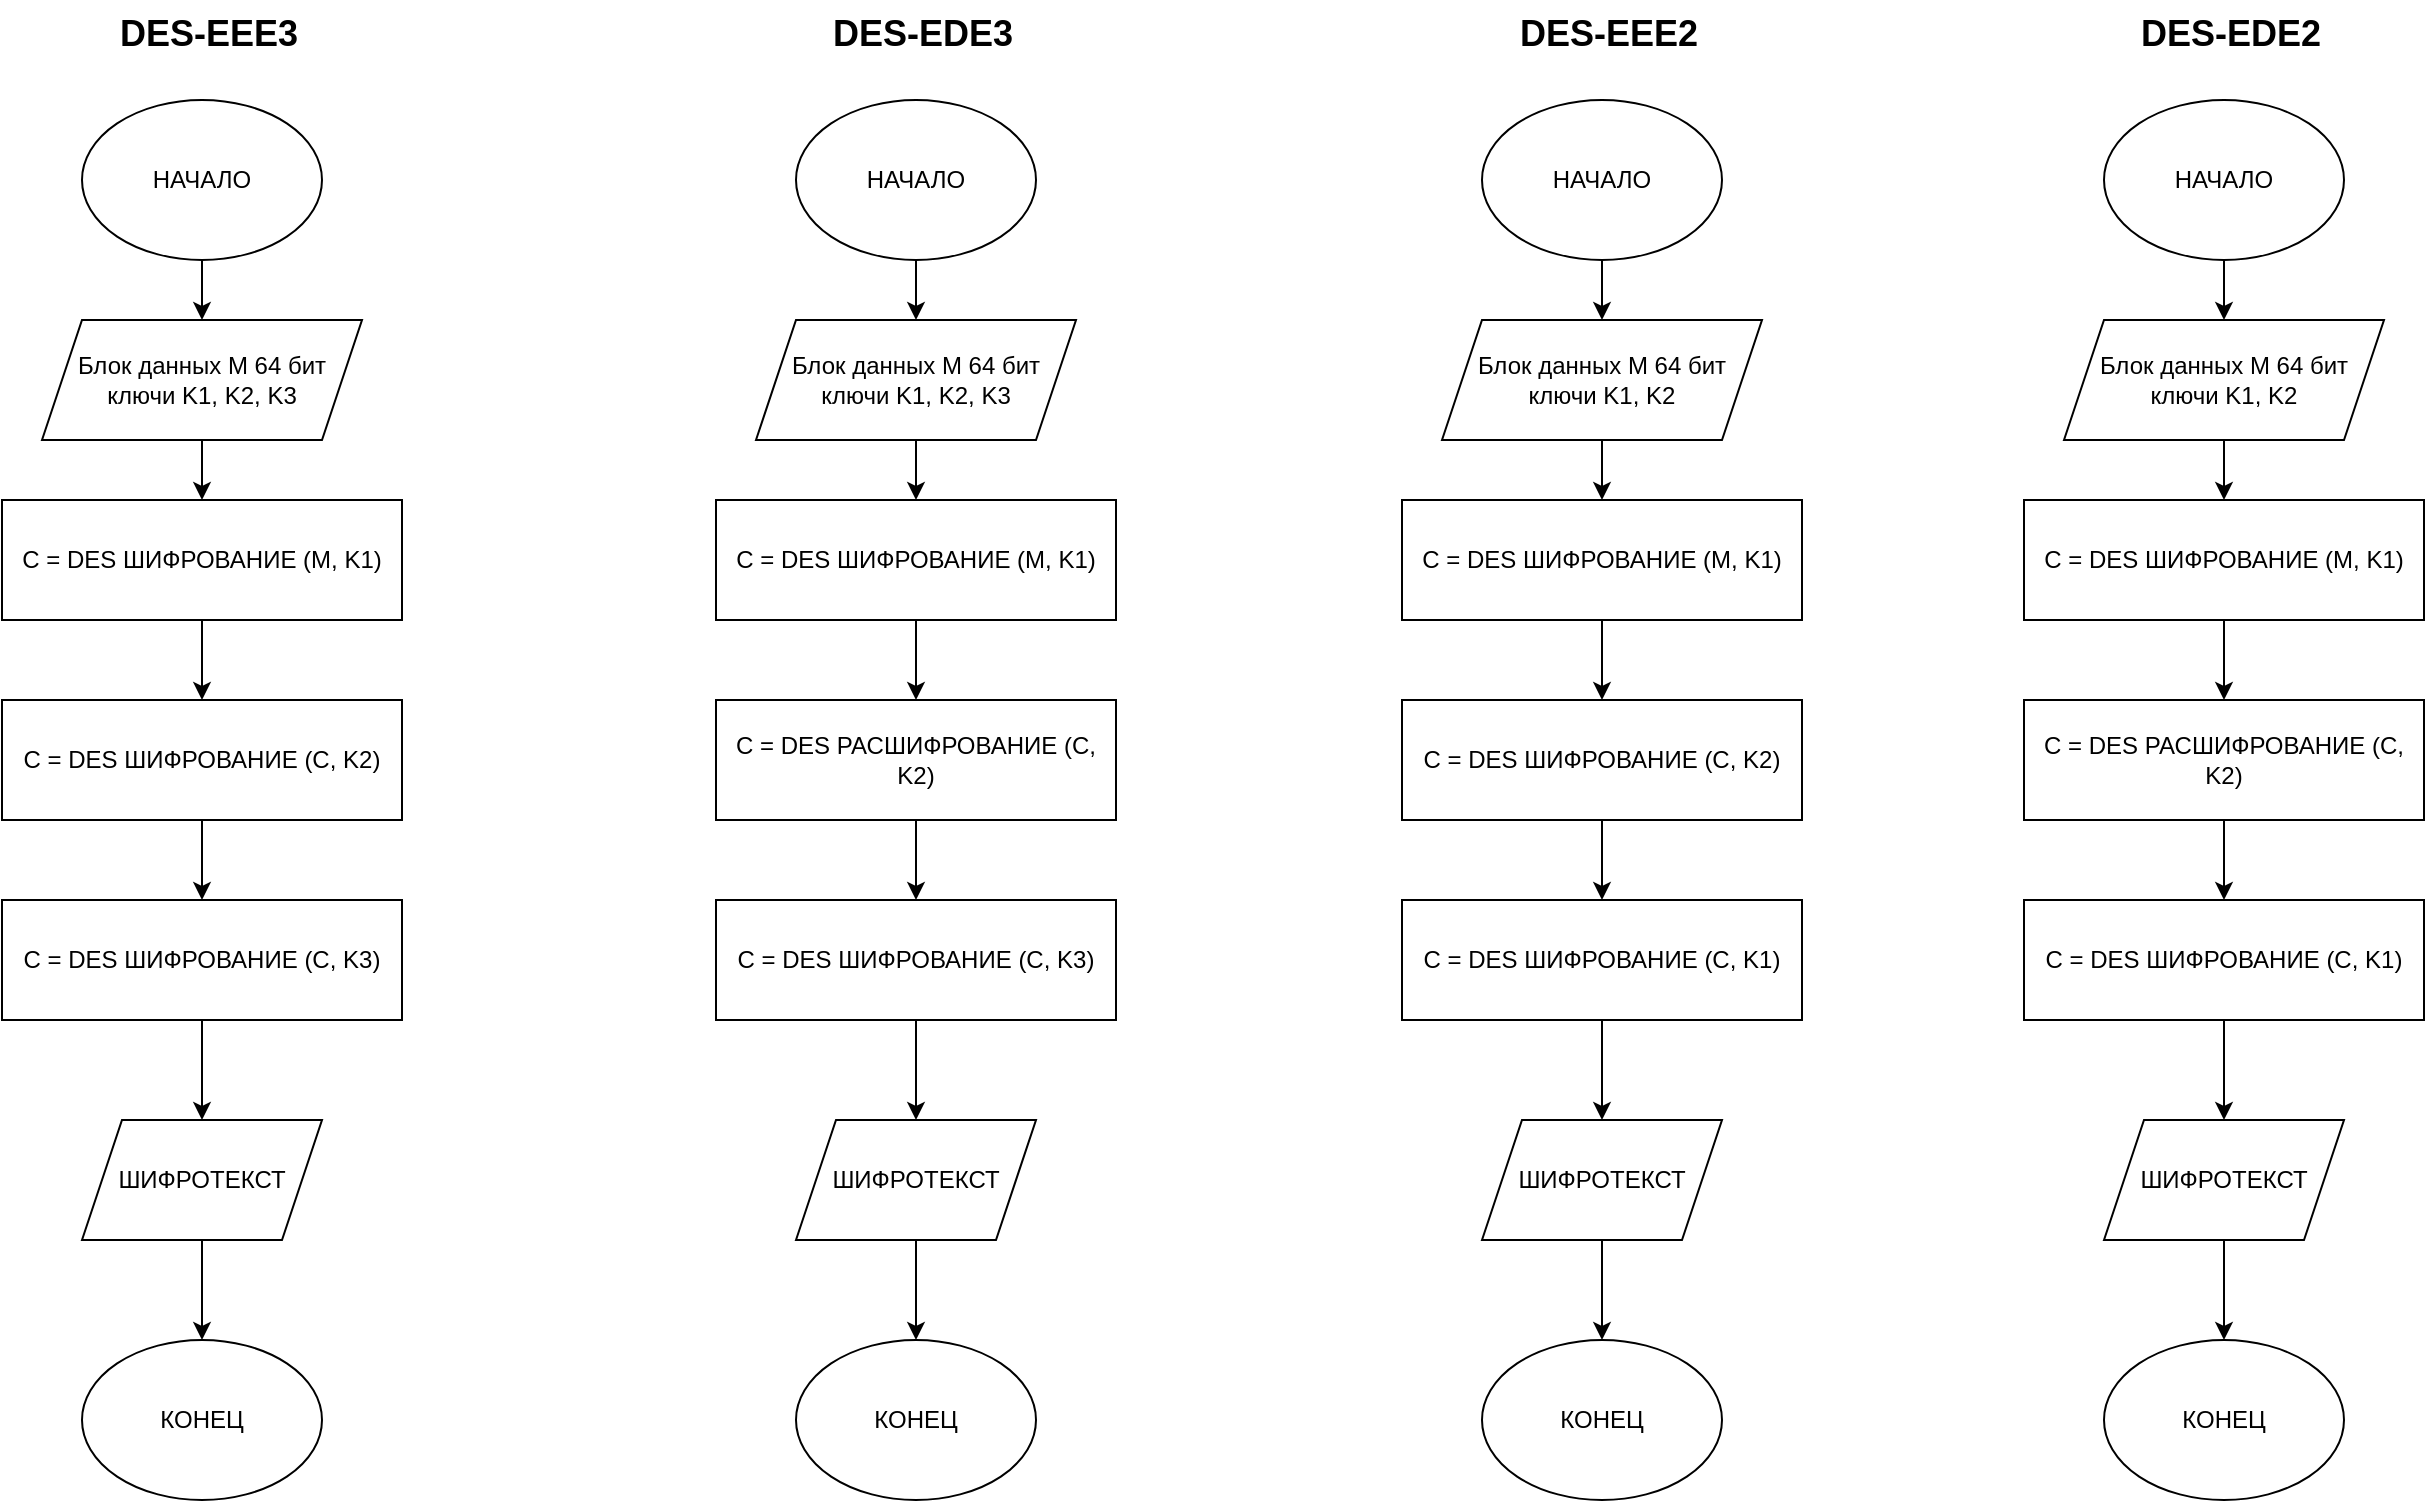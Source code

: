 <mxfile>
    <diagram id="S9_ol3plgFHYAdwla_OP" name="Page-1">
        <mxGraphModel dx="2530" dy="1198" grid="0" gridSize="10" guides="1" tooltips="1" connect="1" arrows="1" fold="1" page="1" pageScale="1" pageWidth="850" pageHeight="1100" background="#FFFFFF" math="0" shadow="0">
            <root>
                <mxCell id="0"/>
                <mxCell id="1" parent="0"/>
                <mxCell id="4" style="edgeStyle=none;html=1;exitX=0.5;exitY=1;exitDx=0;exitDy=0;entryX=0.5;entryY=0;entryDx=0;entryDy=0;fillColor=none;strokeColor=#000000;fontColor=#000000;labelBackgroundColor=none;" parent="1" source="2" target="3" edge="1">
                    <mxGeometry relative="1" as="geometry"/>
                </mxCell>
                <mxCell id="2" value="НАЧАЛО" style="ellipse;whiteSpace=wrap;html=1;fillColor=none;strokeColor=#000000;fontColor=#000000;labelBackgroundColor=none;" parent="1" vertex="1">
                    <mxGeometry x="-19" y="90" width="120" height="80" as="geometry"/>
                </mxCell>
                <mxCell id="6" value="" style="edgeStyle=none;html=1;entryX=0.5;entryY=0;entryDx=0;entryDy=0;fillColor=none;strokeColor=#000000;fontColor=#000000;labelBackgroundColor=none;" parent="1" source="3" target="13" edge="1">
                    <mxGeometry relative="1" as="geometry">
                        <mxPoint x="41" y="280" as="targetPoint"/>
                    </mxGeometry>
                </mxCell>
                <mxCell id="3" value="Блок данных M 64 бит&lt;br&gt;ключи K1, K2, K3" style="shape=parallelogram;perimeter=parallelogramPerimeter;whiteSpace=wrap;html=1;fixedSize=1;fillColor=none;strokeColor=#000000;fontColor=#000000;labelBackgroundColor=none;" parent="1" vertex="1">
                    <mxGeometry x="-39" y="200" width="160" height="60" as="geometry"/>
                </mxCell>
                <mxCell id="8" value="" style="edgeStyle=none;html=1;exitX=0.5;exitY=1;exitDx=0;exitDy=0;entryX=0.5;entryY=0;entryDx=0;entryDy=0;fillColor=none;strokeColor=#000000;fontColor=#000000;labelBackgroundColor=none;" parent="1" source="13" target="14" edge="1">
                    <mxGeometry relative="1" as="geometry">
                        <mxPoint x="41" y="360" as="sourcePoint"/>
                        <mxPoint x="41" y="380" as="targetPoint"/>
                    </mxGeometry>
                </mxCell>
                <mxCell id="10" value="" style="edgeStyle=none;html=1;exitX=0.5;exitY=1;exitDx=0;exitDy=0;entryX=0.5;entryY=0;entryDx=0;entryDy=0;fillColor=none;strokeColor=#000000;fontColor=#000000;labelBackgroundColor=none;" parent="1" source="14" target="15" edge="1">
                    <mxGeometry relative="1" as="geometry">
                        <mxPoint x="41" y="460" as="sourcePoint"/>
                        <mxPoint x="41" y="480" as="targetPoint"/>
                    </mxGeometry>
                </mxCell>
                <mxCell id="12" style="edgeStyle=none;html=1;exitX=0.5;exitY=1;exitDx=0;exitDy=0;entryX=0.5;entryY=0;entryDx=0;entryDy=0;fillColor=none;strokeColor=#000000;fontColor=#000000;labelBackgroundColor=none;" parent="1" source="15" target="11" edge="1">
                    <mxGeometry relative="1" as="geometry">
                        <mxPoint x="41" y="560" as="sourcePoint"/>
                        <Array as="points"/>
                    </mxGeometry>
                </mxCell>
                <mxCell id="17" style="edgeStyle=none;html=1;entryX=0.5;entryY=0;entryDx=0;entryDy=0;fillColor=none;strokeColor=#000000;fontColor=#000000;labelBackgroundColor=none;" parent="1" source="11" target="18" edge="1">
                    <mxGeometry relative="1" as="geometry">
                        <mxPoint x="41" y="710" as="targetPoint"/>
                    </mxGeometry>
                </mxCell>
                <mxCell id="11" value="ШИФРОТЕКСТ" style="shape=parallelogram;perimeter=parallelogramPerimeter;whiteSpace=wrap;html=1;fixedSize=1;fillColor=none;strokeColor=#000000;fontColor=#000000;labelBackgroundColor=none;" parent="1" vertex="1">
                    <mxGeometry x="-19" y="600" width="120" height="60" as="geometry"/>
                </mxCell>
                <mxCell id="13" value="C = DES ШИФРОВАНИЕ (M, K1)" style="rounded=0;whiteSpace=wrap;html=1;fillColor=none;strokeColor=#000000;fontColor=#000000;labelBackgroundColor=none;" parent="1" vertex="1">
                    <mxGeometry x="-59" y="290" width="200" height="60" as="geometry"/>
                </mxCell>
                <mxCell id="14" value="C = DES ШИФРОВАНИЕ (С, K2)" style="rounded=0;whiteSpace=wrap;html=1;fillColor=none;strokeColor=#000000;fontColor=#000000;labelBackgroundColor=none;" parent="1" vertex="1">
                    <mxGeometry x="-59" y="390" width="200" height="60" as="geometry"/>
                </mxCell>
                <mxCell id="15" value="C = DES ШИФРОВАНИЕ (С, K3)" style="rounded=0;whiteSpace=wrap;html=1;fillColor=none;strokeColor=#000000;fontColor=#000000;labelBackgroundColor=none;" parent="1" vertex="1">
                    <mxGeometry x="-59" y="490" width="200" height="60" as="geometry"/>
                </mxCell>
                <mxCell id="18" value="КОНЕЦ" style="ellipse;whiteSpace=wrap;html=1;fillColor=none;strokeColor=#000000;fontColor=#000000;labelBackgroundColor=none;" parent="1" vertex="1">
                    <mxGeometry x="-19" y="710" width="120" height="80" as="geometry"/>
                </mxCell>
                <mxCell id="19" style="edgeStyle=none;html=1;exitX=0.5;exitY=1;exitDx=0;exitDy=0;entryX=0.5;entryY=0;entryDx=0;entryDy=0;fillColor=none;strokeColor=#000000;fontColor=#000000;labelBackgroundColor=none;" parent="1" source="20" target="22" edge="1">
                    <mxGeometry relative="1" as="geometry"/>
                </mxCell>
                <mxCell id="20" value="НАЧАЛО" style="ellipse;whiteSpace=wrap;html=1;fillColor=none;strokeColor=#000000;fontColor=#000000;labelBackgroundColor=none;" parent="1" vertex="1">
                    <mxGeometry x="338" y="90" width="120" height="80" as="geometry"/>
                </mxCell>
                <mxCell id="21" value="" style="edgeStyle=none;html=1;entryX=0.5;entryY=0;entryDx=0;entryDy=0;fillColor=none;strokeColor=#000000;fontColor=#000000;labelBackgroundColor=none;" parent="1" source="22" target="28" edge="1">
                    <mxGeometry relative="1" as="geometry">
                        <mxPoint x="398" y="280" as="targetPoint"/>
                    </mxGeometry>
                </mxCell>
                <mxCell id="22" value="Блок данных M 64 бит&lt;br&gt;ключи K1, K2, K3" style="shape=parallelogram;perimeter=parallelogramPerimeter;whiteSpace=wrap;html=1;fixedSize=1;fillColor=none;strokeColor=#000000;fontColor=#000000;labelBackgroundColor=none;" parent="1" vertex="1">
                    <mxGeometry x="318" y="200" width="160" height="60" as="geometry"/>
                </mxCell>
                <mxCell id="23" value="" style="edgeStyle=none;html=1;exitX=0.5;exitY=1;exitDx=0;exitDy=0;entryX=0.5;entryY=0;entryDx=0;entryDy=0;fillColor=none;strokeColor=#000000;fontColor=#000000;labelBackgroundColor=none;" parent="1" source="28" target="29" edge="1">
                    <mxGeometry relative="1" as="geometry">
                        <mxPoint x="398" y="360" as="sourcePoint"/>
                        <mxPoint x="398" y="380" as="targetPoint"/>
                    </mxGeometry>
                </mxCell>
                <mxCell id="24" value="" style="edgeStyle=none;html=1;exitX=0.5;exitY=1;exitDx=0;exitDy=0;entryX=0.5;entryY=0;entryDx=0;entryDy=0;fillColor=none;strokeColor=#000000;fontColor=#000000;labelBackgroundColor=none;" parent="1" source="29" target="30" edge="1">
                    <mxGeometry relative="1" as="geometry">
                        <mxPoint x="398" y="460" as="sourcePoint"/>
                        <mxPoint x="398" y="480" as="targetPoint"/>
                    </mxGeometry>
                </mxCell>
                <mxCell id="25" style="edgeStyle=none;html=1;exitX=0.5;exitY=1;exitDx=0;exitDy=0;entryX=0.5;entryY=0;entryDx=0;entryDy=0;fillColor=none;strokeColor=#000000;fontColor=#000000;labelBackgroundColor=none;" parent="1" source="30" target="27" edge="1">
                    <mxGeometry relative="1" as="geometry">
                        <mxPoint x="398" y="560" as="sourcePoint"/>
                        <Array as="points"/>
                    </mxGeometry>
                </mxCell>
                <mxCell id="26" style="edgeStyle=none;html=1;entryX=0.5;entryY=0;entryDx=0;entryDy=0;fillColor=none;strokeColor=#000000;fontColor=#000000;labelBackgroundColor=none;" parent="1" source="27" target="31" edge="1">
                    <mxGeometry relative="1" as="geometry">
                        <mxPoint x="398" y="710" as="targetPoint"/>
                    </mxGeometry>
                </mxCell>
                <mxCell id="27" value="ШИФРОТЕКСТ" style="shape=parallelogram;perimeter=parallelogramPerimeter;whiteSpace=wrap;html=1;fixedSize=1;fillColor=none;strokeColor=#000000;fontColor=#000000;labelBackgroundColor=none;" parent="1" vertex="1">
                    <mxGeometry x="338" y="600" width="120" height="60" as="geometry"/>
                </mxCell>
                <mxCell id="28" value="C = DES ШИФРОВАНИЕ (M, K1)" style="rounded=0;whiteSpace=wrap;html=1;fillColor=none;strokeColor=#000000;fontColor=#000000;labelBackgroundColor=none;" parent="1" vertex="1">
                    <mxGeometry x="298" y="290" width="200" height="60" as="geometry"/>
                </mxCell>
                <mxCell id="29" value="C = DES РАСШИФРОВАНИЕ (С, K2)" style="rounded=0;whiteSpace=wrap;html=1;fillColor=none;strokeColor=#000000;fontColor=#000000;labelBackgroundColor=none;" parent="1" vertex="1">
                    <mxGeometry x="298" y="390" width="200" height="60" as="geometry"/>
                </mxCell>
                <mxCell id="30" value="C = DES ШИФРОВАНИЕ (С, K3)" style="rounded=0;whiteSpace=wrap;html=1;fillColor=none;strokeColor=#000000;fontColor=#000000;labelBackgroundColor=none;" parent="1" vertex="1">
                    <mxGeometry x="298" y="490" width="200" height="60" as="geometry"/>
                </mxCell>
                <mxCell id="31" value="КОНЕЦ" style="ellipse;whiteSpace=wrap;html=1;fillColor=none;strokeColor=#000000;fontColor=#000000;labelBackgroundColor=none;" parent="1" vertex="1">
                    <mxGeometry x="338" y="710" width="120" height="80" as="geometry"/>
                </mxCell>
                <mxCell id="32" style="edgeStyle=none;html=1;exitX=0.5;exitY=1;exitDx=0;exitDy=0;entryX=0.5;entryY=0;entryDx=0;entryDy=0;fillColor=none;strokeColor=#000000;fontColor=#000000;labelBackgroundColor=none;" parent="1" source="33" target="35" edge="1">
                    <mxGeometry relative="1" as="geometry"/>
                </mxCell>
                <mxCell id="33" value="НАЧАЛО" style="ellipse;whiteSpace=wrap;html=1;fillColor=none;strokeColor=#000000;fontColor=#000000;labelBackgroundColor=none;" parent="1" vertex="1">
                    <mxGeometry x="681" y="90" width="120" height="80" as="geometry"/>
                </mxCell>
                <mxCell id="34" value="" style="edgeStyle=none;html=1;entryX=0.5;entryY=0;entryDx=0;entryDy=0;fillColor=none;strokeColor=#000000;fontColor=#000000;labelBackgroundColor=none;" parent="1" source="35" target="41" edge="1">
                    <mxGeometry relative="1" as="geometry">
                        <mxPoint x="741" y="280" as="targetPoint"/>
                    </mxGeometry>
                </mxCell>
                <mxCell id="35" value="Блок данных M 64 бит&lt;br&gt;ключи K1, K2" style="shape=parallelogram;perimeter=parallelogramPerimeter;whiteSpace=wrap;html=1;fixedSize=1;fillColor=none;strokeColor=#000000;fontColor=#000000;labelBackgroundColor=none;" parent="1" vertex="1">
                    <mxGeometry x="661" y="200" width="160" height="60" as="geometry"/>
                </mxCell>
                <mxCell id="36" value="" style="edgeStyle=none;html=1;exitX=0.5;exitY=1;exitDx=0;exitDy=0;entryX=0.5;entryY=0;entryDx=0;entryDy=0;fillColor=none;strokeColor=#000000;fontColor=#000000;labelBackgroundColor=none;" parent="1" source="41" target="42" edge="1">
                    <mxGeometry relative="1" as="geometry">
                        <mxPoint x="741" y="360" as="sourcePoint"/>
                        <mxPoint x="741" y="380" as="targetPoint"/>
                    </mxGeometry>
                </mxCell>
                <mxCell id="37" value="" style="edgeStyle=none;html=1;exitX=0.5;exitY=1;exitDx=0;exitDy=0;entryX=0.5;entryY=0;entryDx=0;entryDy=0;fillColor=none;strokeColor=#000000;fontColor=#000000;labelBackgroundColor=none;" parent="1" source="42" target="43" edge="1">
                    <mxGeometry relative="1" as="geometry">
                        <mxPoint x="741" y="460" as="sourcePoint"/>
                        <mxPoint x="741" y="480" as="targetPoint"/>
                    </mxGeometry>
                </mxCell>
                <mxCell id="38" style="edgeStyle=none;html=1;exitX=0.5;exitY=1;exitDx=0;exitDy=0;entryX=0.5;entryY=0;entryDx=0;entryDy=0;fillColor=none;strokeColor=#000000;fontColor=#000000;labelBackgroundColor=none;" parent="1" source="43" target="40" edge="1">
                    <mxGeometry relative="1" as="geometry">
                        <mxPoint x="741" y="560" as="sourcePoint"/>
                        <Array as="points"/>
                    </mxGeometry>
                </mxCell>
                <mxCell id="39" style="edgeStyle=none;html=1;entryX=0.5;entryY=0;entryDx=0;entryDy=0;fillColor=none;strokeColor=#000000;fontColor=#000000;labelBackgroundColor=none;" parent="1" source="40" target="44" edge="1">
                    <mxGeometry relative="1" as="geometry">
                        <mxPoint x="741" y="710" as="targetPoint"/>
                    </mxGeometry>
                </mxCell>
                <mxCell id="40" value="ШИФРОТЕКСТ" style="shape=parallelogram;perimeter=parallelogramPerimeter;whiteSpace=wrap;html=1;fixedSize=1;fillColor=none;strokeColor=#000000;fontColor=#000000;labelBackgroundColor=none;" parent="1" vertex="1">
                    <mxGeometry x="681" y="600" width="120" height="60" as="geometry"/>
                </mxCell>
                <mxCell id="41" value="C = DES ШИФРОВАНИЕ (M, K1)" style="rounded=0;whiteSpace=wrap;html=1;fillColor=none;strokeColor=#000000;fontColor=#000000;labelBackgroundColor=none;" parent="1" vertex="1">
                    <mxGeometry x="641" y="290" width="200" height="60" as="geometry"/>
                </mxCell>
                <mxCell id="42" value="C = DES ШИФРОВАНИЕ (С, K2)" style="rounded=0;whiteSpace=wrap;html=1;fillColor=none;strokeColor=#000000;fontColor=#000000;labelBackgroundColor=none;" parent="1" vertex="1">
                    <mxGeometry x="641" y="390" width="200" height="60" as="geometry"/>
                </mxCell>
                <mxCell id="43" value="C = DES ШИФРОВАНИЕ (С, K1)" style="rounded=0;whiteSpace=wrap;html=1;fillColor=none;strokeColor=#000000;fontColor=#000000;labelBackgroundColor=none;" parent="1" vertex="1">
                    <mxGeometry x="641" y="490" width="200" height="60" as="geometry"/>
                </mxCell>
                <mxCell id="44" value="КОНЕЦ" style="ellipse;whiteSpace=wrap;html=1;fillColor=none;strokeColor=#000000;fontColor=#000000;labelBackgroundColor=none;" parent="1" vertex="1">
                    <mxGeometry x="681" y="710" width="120" height="80" as="geometry"/>
                </mxCell>
                <mxCell id="45" style="edgeStyle=none;html=1;exitX=0.5;exitY=1;exitDx=0;exitDy=0;entryX=0.5;entryY=0;entryDx=0;entryDy=0;fillColor=none;strokeColor=#000000;fontColor=#000000;labelBackgroundColor=none;" parent="1" source="46" target="48" edge="1">
                    <mxGeometry relative="1" as="geometry"/>
                </mxCell>
                <mxCell id="46" value="НАЧАЛО" style="ellipse;whiteSpace=wrap;html=1;fillColor=none;strokeColor=#000000;fontColor=#000000;labelBackgroundColor=none;" parent="1" vertex="1">
                    <mxGeometry x="992" y="90" width="120" height="80" as="geometry"/>
                </mxCell>
                <mxCell id="47" value="" style="edgeStyle=none;html=1;entryX=0.5;entryY=0;entryDx=0;entryDy=0;fillColor=none;strokeColor=#000000;fontColor=#000000;labelBackgroundColor=none;" parent="1" source="48" target="54" edge="1">
                    <mxGeometry relative="1" as="geometry">
                        <mxPoint x="1052" y="280" as="targetPoint"/>
                    </mxGeometry>
                </mxCell>
                <mxCell id="48" value="Блок данных M 64 бит&lt;br&gt;ключи K1, K2" style="shape=parallelogram;perimeter=parallelogramPerimeter;whiteSpace=wrap;html=1;fixedSize=1;fillColor=none;strokeColor=#000000;fontColor=#000000;labelBackgroundColor=none;" parent="1" vertex="1">
                    <mxGeometry x="972" y="200" width="160" height="60" as="geometry"/>
                </mxCell>
                <mxCell id="49" value="" style="edgeStyle=none;html=1;exitX=0.5;exitY=1;exitDx=0;exitDy=0;entryX=0.5;entryY=0;entryDx=0;entryDy=0;fillColor=none;strokeColor=#000000;fontColor=#000000;labelBackgroundColor=none;" parent="1" source="54" target="55" edge="1">
                    <mxGeometry relative="1" as="geometry">
                        <mxPoint x="1052" y="360" as="sourcePoint"/>
                        <mxPoint x="1052" y="380" as="targetPoint"/>
                    </mxGeometry>
                </mxCell>
                <mxCell id="50" value="" style="edgeStyle=none;html=1;exitX=0.5;exitY=1;exitDx=0;exitDy=0;entryX=0.5;entryY=0;entryDx=0;entryDy=0;fillColor=none;strokeColor=#000000;fontColor=#000000;labelBackgroundColor=none;" parent="1" source="55" target="56" edge="1">
                    <mxGeometry relative="1" as="geometry">
                        <mxPoint x="1052" y="460" as="sourcePoint"/>
                        <mxPoint x="1052" y="480" as="targetPoint"/>
                    </mxGeometry>
                </mxCell>
                <mxCell id="51" style="edgeStyle=none;html=1;exitX=0.5;exitY=1;exitDx=0;exitDy=0;entryX=0.5;entryY=0;entryDx=0;entryDy=0;fillColor=none;strokeColor=#000000;fontColor=#000000;labelBackgroundColor=none;" parent="1" source="56" target="53" edge="1">
                    <mxGeometry relative="1" as="geometry">
                        <mxPoint x="1052" y="560" as="sourcePoint"/>
                        <Array as="points"/>
                    </mxGeometry>
                </mxCell>
                <mxCell id="52" style="edgeStyle=none;html=1;entryX=0.5;entryY=0;entryDx=0;entryDy=0;fillColor=none;strokeColor=#000000;fontColor=#000000;labelBackgroundColor=none;" parent="1" source="53" target="57" edge="1">
                    <mxGeometry relative="1" as="geometry">
                        <mxPoint x="1052" y="710" as="targetPoint"/>
                    </mxGeometry>
                </mxCell>
                <mxCell id="53" value="ШИФРОТЕКСТ" style="shape=parallelogram;perimeter=parallelogramPerimeter;whiteSpace=wrap;html=1;fixedSize=1;fillColor=none;strokeColor=#000000;fontColor=#000000;labelBackgroundColor=none;" parent="1" vertex="1">
                    <mxGeometry x="992" y="600" width="120" height="60" as="geometry"/>
                </mxCell>
                <mxCell id="54" value="C = DES ШИФРОВАНИЕ (M, K1)" style="rounded=0;whiteSpace=wrap;html=1;fillColor=none;strokeColor=#000000;fontColor=#000000;labelBackgroundColor=none;" parent="1" vertex="1">
                    <mxGeometry x="952" y="290" width="200" height="60" as="geometry"/>
                </mxCell>
                <mxCell id="55" value="C = DES РАСШИФРОВАНИЕ (С, K2)" style="rounded=0;whiteSpace=wrap;html=1;fillColor=none;strokeColor=#000000;fontColor=#000000;labelBackgroundColor=none;" parent="1" vertex="1">
                    <mxGeometry x="952" y="390" width="200" height="60" as="geometry"/>
                </mxCell>
                <mxCell id="56" value="C = DES ШИФРОВАНИЕ (С, K1)" style="rounded=0;whiteSpace=wrap;html=1;fillColor=none;strokeColor=#000000;fontColor=#000000;labelBackgroundColor=none;" parent="1" vertex="1">
                    <mxGeometry x="952" y="490" width="200" height="60" as="geometry"/>
                </mxCell>
                <mxCell id="57" value="КОНЕЦ" style="ellipse;whiteSpace=wrap;html=1;fillColor=none;strokeColor=#000000;fontColor=#000000;labelBackgroundColor=none;" parent="1" vertex="1">
                    <mxGeometry x="992" y="710" width="120" height="80" as="geometry"/>
                </mxCell>
                <mxCell id="58" value="DES-EEE3" style="text;html=1;align=center;verticalAlign=middle;resizable=0;points=[];autosize=1;fillColor=none;strokeColor=none;fontColor=#000000;labelBackgroundColor=none;fontSize=18;fontStyle=1" parent="1" vertex="1">
                    <mxGeometry x="-10" y="40" width="107" height="34" as="geometry"/>
                </mxCell>
                <mxCell id="59" value="DES-EDE3" style="text;html=1;align=center;verticalAlign=middle;resizable=0;points=[];autosize=1;fillColor=none;strokeColor=none;fontColor=#000000;labelBackgroundColor=none;fontSize=18;fontStyle=1" parent="1" vertex="1">
                    <mxGeometry x="347" y="40" width="108" height="34" as="geometry"/>
                </mxCell>
                <mxCell id="60" value="DES-EEE2" style="text;html=1;align=center;verticalAlign=middle;resizable=0;points=[];autosize=1;fillColor=none;strokeColor=none;fontColor=#000000;labelBackgroundColor=none;fontSize=18;fontStyle=1" parent="1" vertex="1">
                    <mxGeometry x="690" y="40" width="107" height="34" as="geometry"/>
                </mxCell>
                <mxCell id="61" value="DES-EDE2" style="text;html=1;align=center;verticalAlign=middle;resizable=0;points=[];autosize=1;fillColor=none;strokeColor=none;fontColor=#000000;labelBackgroundColor=none;fontSize=18;fontStyle=1" parent="1" vertex="1">
                    <mxGeometry x="1001" y="40" width="108" height="34" as="geometry"/>
                </mxCell>
            </root>
        </mxGraphModel>
    </diagram>
</mxfile>